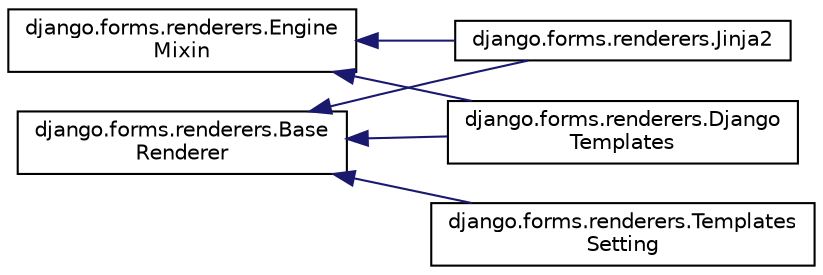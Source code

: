 digraph "Graphical Class Hierarchy"
{
 // LATEX_PDF_SIZE
  edge [fontname="Helvetica",fontsize="10",labelfontname="Helvetica",labelfontsize="10"];
  node [fontname="Helvetica",fontsize="10",shape=record];
  rankdir="LR";
  Node0 [label="django.forms.renderers.Base\lRenderer",height=0.2,width=0.4,color="black", fillcolor="white", style="filled",URL="$classdjango_1_1forms_1_1renderers_1_1_base_renderer.html",tooltip=" "];
  Node0 -> Node1 [dir="back",color="midnightblue",fontsize="10",style="solid",fontname="Helvetica"];
  Node1 [label="django.forms.renderers.Django\lTemplates",height=0.2,width=0.4,color="black", fillcolor="white", style="filled",URL="$classdjango_1_1forms_1_1renderers_1_1_django_templates.html",tooltip=" "];
  Node0 -> Node2 [dir="back",color="midnightblue",fontsize="10",style="solid",fontname="Helvetica"];
  Node2 [label="django.forms.renderers.Jinja2",height=0.2,width=0.4,color="black", fillcolor="white", style="filled",URL="$classdjango_1_1forms_1_1renderers_1_1_jinja2.html",tooltip=" "];
  Node0 -> Node3 [dir="back",color="midnightblue",fontsize="10",style="solid",fontname="Helvetica"];
  Node3 [label="django.forms.renderers.Templates\lSetting",height=0.2,width=0.4,color="black", fillcolor="white", style="filled",URL="$classdjango_1_1forms_1_1renderers_1_1_templates_setting.html",tooltip=" "];
  Node1121 [label="django.forms.renderers.Engine\lMixin",height=0.2,width=0.4,color="black", fillcolor="white", style="filled",URL="$classdjango_1_1forms_1_1renderers_1_1_engine_mixin.html",tooltip=" "];
  Node1121 -> Node1 [dir="back",color="midnightblue",fontsize="10",style="solid",fontname="Helvetica"];
  Node1121 -> Node2 [dir="back",color="midnightblue",fontsize="10",style="solid",fontname="Helvetica"];
}
